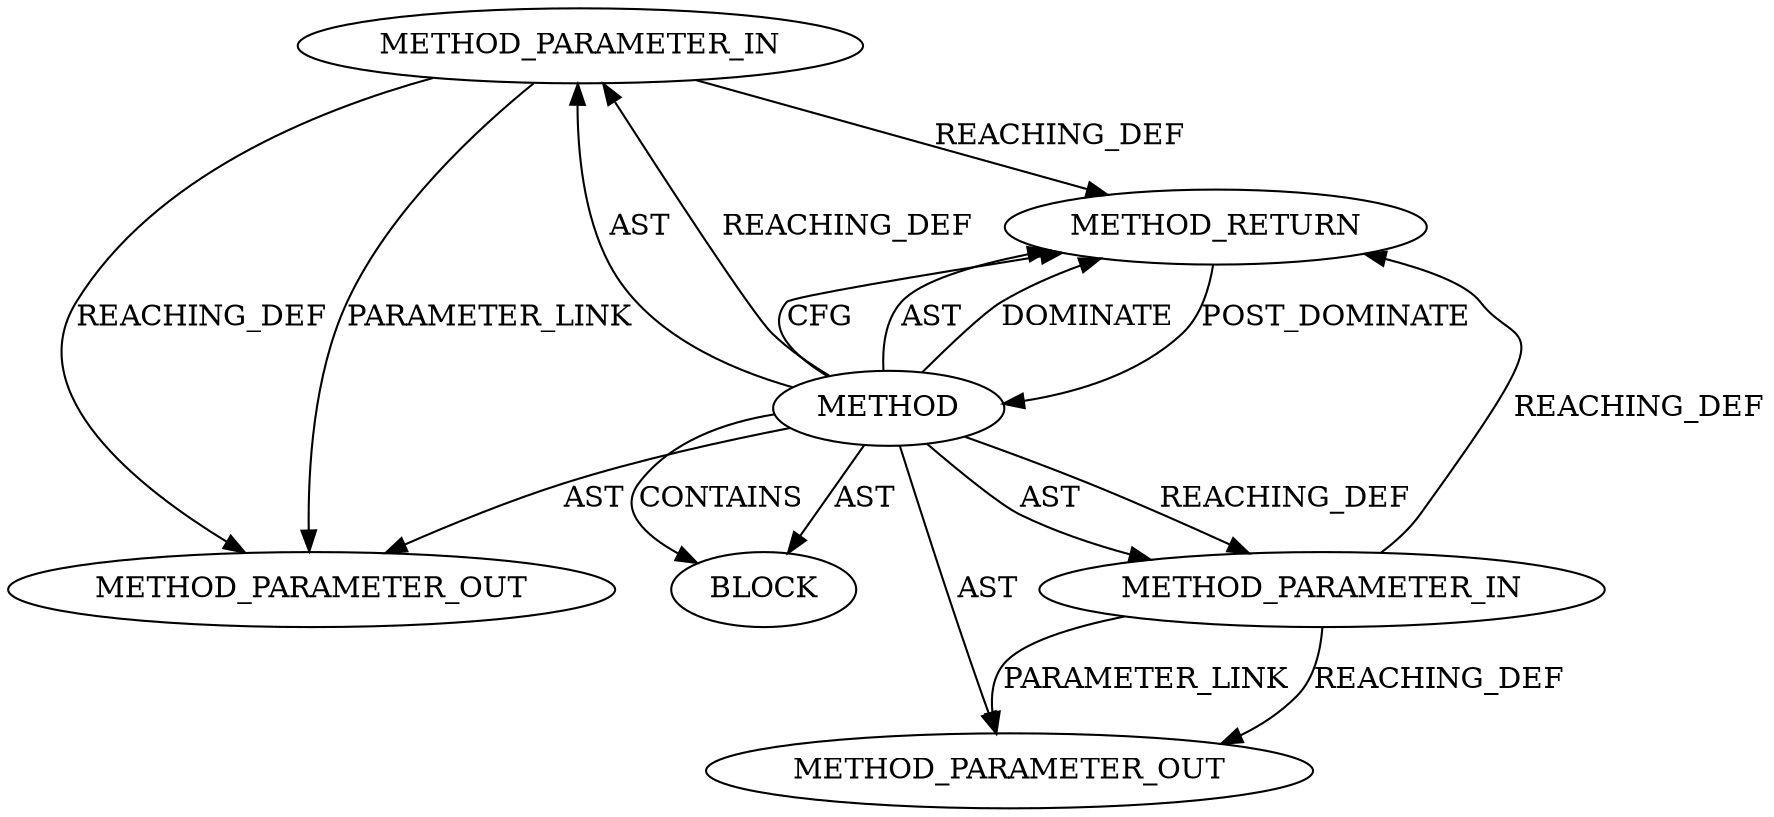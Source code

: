 digraph {
  21939 [label=METHOD_PARAMETER_OUT ORDER=1 CODE="p1" IS_VARIADIC=false TYPE_FULL_NAME="ANY" EVALUATION_STRATEGY="BY_VALUE" INDEX=1 NAME="p1"]
  19831 [label=METHOD_RETURN ORDER=2 CODE="RET" TYPE_FULL_NAME="ANY" EVALUATION_STRATEGY="BY_VALUE"]
  21940 [label=METHOD_PARAMETER_OUT ORDER=2 CODE="p2" IS_VARIADIC=false TYPE_FULL_NAME="ANY" EVALUATION_STRATEGY="BY_VALUE" INDEX=2 NAME="p2"]
  19828 [label=METHOD_PARAMETER_IN ORDER=1 CODE="p1" IS_VARIADIC=false TYPE_FULL_NAME="ANY" EVALUATION_STRATEGY="BY_VALUE" INDEX=1 NAME="p1"]
  19830 [label=BLOCK ORDER=1 ARGUMENT_INDEX=1 CODE="<empty>" TYPE_FULL_NAME="ANY"]
  19827 [label=METHOD AST_PARENT_TYPE="NAMESPACE_BLOCK" AST_PARENT_FULL_NAME="<global>" ORDER=0 CODE="<empty>" FULL_NAME="after" IS_EXTERNAL=true FILENAME="<empty>" SIGNATURE="" NAME="after"]
  19829 [label=METHOD_PARAMETER_IN ORDER=2 CODE="p2" IS_VARIADIC=false TYPE_FULL_NAME="ANY" EVALUATION_STRATEGY="BY_VALUE" INDEX=2 NAME="p2"]
  19827 -> 19829 [label=REACHING_DEF VARIABLE=""]
  19827 -> 19830 [label=CONTAINS ]
  19831 -> 19827 [label=POST_DOMINATE ]
  19827 -> 19828 [label=AST ]
  19827 -> 19831 [label=CFG ]
  19827 -> 19829 [label=AST ]
  19827 -> 19828 [label=REACHING_DEF VARIABLE=""]
  19828 -> 21939 [label=PARAMETER_LINK ]
  19827 -> 21939 [label=AST ]
  19828 -> 19831 [label=REACHING_DEF VARIABLE="p1"]
  19827 -> 21940 [label=AST ]
  19827 -> 19831 [label=AST ]
  19829 -> 21940 [label=REACHING_DEF VARIABLE="p2"]
  19827 -> 19830 [label=AST ]
  19827 -> 19831 [label=DOMINATE ]
  19829 -> 21940 [label=PARAMETER_LINK ]
  19828 -> 21939 [label=REACHING_DEF VARIABLE="p1"]
  19829 -> 19831 [label=REACHING_DEF VARIABLE="p2"]
}
